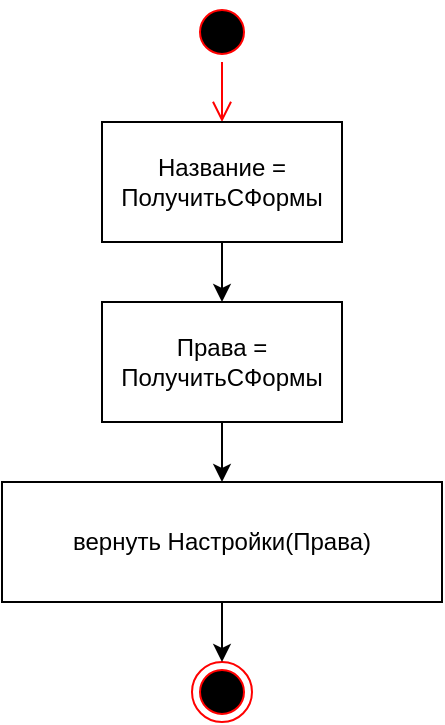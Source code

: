 <mxfile version="15.5.4" type="device"><diagram id="pe9fTEDNu0zSlPk7TXAT" name="Page-1"><mxGraphModel dx="2249" dy="1949" grid="1" gridSize="10" guides="1" tooltips="1" connect="1" arrows="1" fold="1" page="1" pageScale="1" pageWidth="827" pageHeight="1169" math="0" shadow="0"><root><mxCell id="0"/><mxCell id="1" parent="0"/><mxCell id="MAXpseTA1vnwfWNFhxLS-3" value="" style="ellipse;html=1;shape=startState;fillColor=#000000;strokeColor=#ff0000;" vertex="1" parent="1"><mxGeometry x="-725" y="-1160" width="30" height="30" as="geometry"/></mxCell><mxCell id="MAXpseTA1vnwfWNFhxLS-4" value="" style="edgeStyle=orthogonalEdgeStyle;html=1;verticalAlign=bottom;endArrow=open;endSize=8;strokeColor=#ff0000;rounded=0;" edge="1" source="MAXpseTA1vnwfWNFhxLS-3" parent="1" target="MAXpseTA1vnwfWNFhxLS-5"><mxGeometry relative="1" as="geometry"><mxPoint x="-710" y="-1100" as="targetPoint"/></mxGeometry></mxCell><mxCell id="MAXpseTA1vnwfWNFhxLS-5" value="Название = ПолучитьСФормы" style="rounded=0;whiteSpace=wrap;html=1;" vertex="1" parent="1"><mxGeometry x="-770" y="-1100" width="120" height="60" as="geometry"/></mxCell><mxCell id="MAXpseTA1vnwfWNFhxLS-6" value="Права = ПолучитьСФормы" style="rounded=0;whiteSpace=wrap;html=1;" vertex="1" parent="1"><mxGeometry x="-770" y="-1010" width="120" height="60" as="geometry"/></mxCell><mxCell id="MAXpseTA1vnwfWNFhxLS-7" value="" style="endArrow=classic;html=1;rounded=0;" edge="1" parent="1" source="MAXpseTA1vnwfWNFhxLS-5" target="MAXpseTA1vnwfWNFhxLS-6"><mxGeometry width="50" height="50" relative="1" as="geometry"><mxPoint x="-425" y="-900" as="sourcePoint"/><mxPoint x="-375" y="-950" as="targetPoint"/></mxGeometry></mxCell><mxCell id="MAXpseTA1vnwfWNFhxLS-8" value="" style="ellipse;html=1;shape=endState;fillColor=#000000;strokeColor=#ff0000;" vertex="1" parent="1"><mxGeometry x="-725" y="-830" width="30" height="30" as="geometry"/></mxCell><mxCell id="MAXpseTA1vnwfWNFhxLS-9" value="" style="endArrow=classic;html=1;rounded=0;" edge="1" parent="1" source="MAXpseTA1vnwfWNFhxLS-6" target="MAXpseTA1vnwfWNFhxLS-10"><mxGeometry width="50" height="50" relative="1" as="geometry"><mxPoint x="-700" y="-1030" as="sourcePoint"/><mxPoint x="-700" y="-1000" as="targetPoint"/></mxGeometry></mxCell><mxCell id="MAXpseTA1vnwfWNFhxLS-10" value="вернуть Настройки(Права)" style="rounded=0;whiteSpace=wrap;html=1;" vertex="1" parent="1"><mxGeometry x="-820" y="-920" width="220" height="60" as="geometry"/></mxCell><mxCell id="MAXpseTA1vnwfWNFhxLS-11" value="" style="endArrow=classic;html=1;rounded=0;" edge="1" parent="1" source="MAXpseTA1vnwfWNFhxLS-10" target="MAXpseTA1vnwfWNFhxLS-8"><mxGeometry width="50" height="50" relative="1" as="geometry"><mxPoint x="-700" y="-940" as="sourcePoint"/><mxPoint x="-700" y="-910" as="targetPoint"/></mxGeometry></mxCell></root></mxGraphModel></diagram></mxfile>